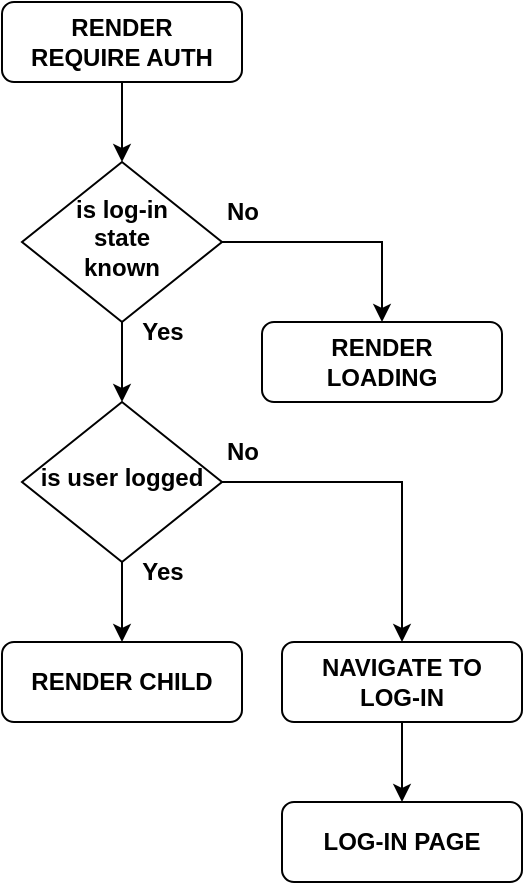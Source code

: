 <mxfile version="21.2.8" type="device">
  <diagram name="Página-1" id="7BYfYuVW3KNq_VCN0ch1">
    <mxGraphModel dx="714" dy="1587" grid="1" gridSize="10" guides="1" tooltips="1" connect="1" arrows="1" fold="1" page="1" pageScale="1" pageWidth="827" pageHeight="1169" math="0" shadow="0">
      <root>
        <mxCell id="0" />
        <mxCell id="1" parent="0" />
        <mxCell id="2j8f09P_9Uag8cKMo77s-18" style="edgeStyle=orthogonalEdgeStyle;rounded=0;orthogonalLoop=1;jettySize=auto;html=1;" edge="1" parent="1" source="2j8f09P_9Uag8cKMo77s-1" target="2j8f09P_9Uag8cKMo77s-17">
          <mxGeometry relative="1" as="geometry" />
        </mxCell>
        <mxCell id="2j8f09P_9Uag8cKMo77s-1" value="RENDER &lt;br&gt;REQUIRE AUTH" style="rounded=1;whiteSpace=wrap;html=1;fontSize=12;glass=0;strokeWidth=1;shadow=0;fontStyle=1" vertex="1" parent="1">
          <mxGeometry x="380" y="-560" width="120" height="40" as="geometry" />
        </mxCell>
        <mxCell id="2j8f09P_9Uag8cKMo77s-8" style="edgeStyle=orthogonalEdgeStyle;rounded=0;orthogonalLoop=1;jettySize=auto;html=1;" edge="1" parent="1" source="2j8f09P_9Uag8cKMo77s-3" target="2j8f09P_9Uag8cKMo77s-7">
          <mxGeometry relative="1" as="geometry" />
        </mxCell>
        <mxCell id="2j8f09P_9Uag8cKMo77s-10" style="edgeStyle=orthogonalEdgeStyle;rounded=0;orthogonalLoop=1;jettySize=auto;html=1;" edge="1" parent="1" source="2j8f09P_9Uag8cKMo77s-3" target="2j8f09P_9Uag8cKMo77s-9">
          <mxGeometry relative="1" as="geometry" />
        </mxCell>
        <mxCell id="2j8f09P_9Uag8cKMo77s-3" value="is user logged" style="rhombus;whiteSpace=wrap;html=1;shadow=0;fontFamily=Helvetica;fontSize=12;align=center;strokeWidth=1;spacing=6;spacingTop=-4;fontStyle=1" vertex="1" parent="1">
          <mxGeometry x="390" y="-360" width="100" height="80" as="geometry" />
        </mxCell>
        <mxCell id="2j8f09P_9Uag8cKMo77s-7" value="RENDER CHILD" style="rounded=1;whiteSpace=wrap;html=1;fontSize=12;glass=0;strokeWidth=1;shadow=0;fontStyle=1" vertex="1" parent="1">
          <mxGeometry x="380" y="-240" width="120" height="40" as="geometry" />
        </mxCell>
        <mxCell id="2j8f09P_9Uag8cKMo77s-14" style="edgeStyle=orthogonalEdgeStyle;rounded=0;orthogonalLoop=1;jettySize=auto;html=1;" edge="1" parent="1" source="2j8f09P_9Uag8cKMo77s-9" target="2j8f09P_9Uag8cKMo77s-13">
          <mxGeometry relative="1" as="geometry" />
        </mxCell>
        <mxCell id="2j8f09P_9Uag8cKMo77s-9" value="NAVIGATE TO &lt;br&gt;LOG-IN" style="rounded=1;whiteSpace=wrap;html=1;fontSize=12;glass=0;strokeWidth=1;shadow=0;fontStyle=1" vertex="1" parent="1">
          <mxGeometry x="520" y="-240" width="120" height="40" as="geometry" />
        </mxCell>
        <mxCell id="2j8f09P_9Uag8cKMo77s-13" value="LOG-IN PAGE" style="rounded=1;whiteSpace=wrap;html=1;fontSize=12;glass=0;strokeWidth=1;shadow=0;fontStyle=1" vertex="1" parent="1">
          <mxGeometry x="520" y="-160" width="120" height="40" as="geometry" />
        </mxCell>
        <mxCell id="2j8f09P_9Uag8cKMo77s-15" value="No" style="text;html=1;align=center;verticalAlign=middle;resizable=0;points=[];autosize=1;strokeColor=none;fillColor=none;fontStyle=1" vertex="1" parent="1">
          <mxGeometry x="480" y="-350" width="40" height="30" as="geometry" />
        </mxCell>
        <mxCell id="2j8f09P_9Uag8cKMo77s-16" value="Yes" style="text;html=1;align=center;verticalAlign=middle;resizable=0;points=[];autosize=1;strokeColor=none;fillColor=none;fontStyle=1" vertex="1" parent="1">
          <mxGeometry x="440" y="-290" width="40" height="30" as="geometry" />
        </mxCell>
        <mxCell id="2j8f09P_9Uag8cKMo77s-19" style="edgeStyle=orthogonalEdgeStyle;rounded=0;orthogonalLoop=1;jettySize=auto;html=1;" edge="1" parent="1" source="2j8f09P_9Uag8cKMo77s-17" target="2j8f09P_9Uag8cKMo77s-3">
          <mxGeometry relative="1" as="geometry" />
        </mxCell>
        <mxCell id="2j8f09P_9Uag8cKMo77s-22" style="edgeStyle=orthogonalEdgeStyle;rounded=0;orthogonalLoop=1;jettySize=auto;html=1;entryX=0.5;entryY=0;entryDx=0;entryDy=0;" edge="1" parent="1" source="2j8f09P_9Uag8cKMo77s-17" target="2j8f09P_9Uag8cKMo77s-20">
          <mxGeometry relative="1" as="geometry" />
        </mxCell>
        <mxCell id="2j8f09P_9Uag8cKMo77s-17" value="is log-in&lt;br&gt;state&lt;br&gt;known" style="rhombus;whiteSpace=wrap;html=1;shadow=0;fontFamily=Helvetica;fontSize=12;align=center;strokeWidth=1;spacing=6;spacingTop=-4;fontStyle=1" vertex="1" parent="1">
          <mxGeometry x="390" y="-480" width="100" height="80" as="geometry" />
        </mxCell>
        <mxCell id="2j8f09P_9Uag8cKMo77s-20" value="RENDER&lt;br&gt;LOADING" style="rounded=1;whiteSpace=wrap;html=1;fontSize=12;glass=0;strokeWidth=1;shadow=0;fontStyle=1" vertex="1" parent="1">
          <mxGeometry x="510" y="-400" width="120" height="40" as="geometry" />
        </mxCell>
        <mxCell id="2j8f09P_9Uag8cKMo77s-23" value="No" style="text;html=1;align=center;verticalAlign=middle;resizable=0;points=[];autosize=1;strokeColor=none;fillColor=none;fontStyle=1" vertex="1" parent="1">
          <mxGeometry x="480" y="-470" width="40" height="30" as="geometry" />
        </mxCell>
        <mxCell id="2j8f09P_9Uag8cKMo77s-24" value="Yes" style="text;html=1;align=center;verticalAlign=middle;resizable=0;points=[];autosize=1;strokeColor=none;fillColor=none;fontStyle=1" vertex="1" parent="1">
          <mxGeometry x="440" y="-410" width="40" height="30" as="geometry" />
        </mxCell>
      </root>
    </mxGraphModel>
  </diagram>
</mxfile>

